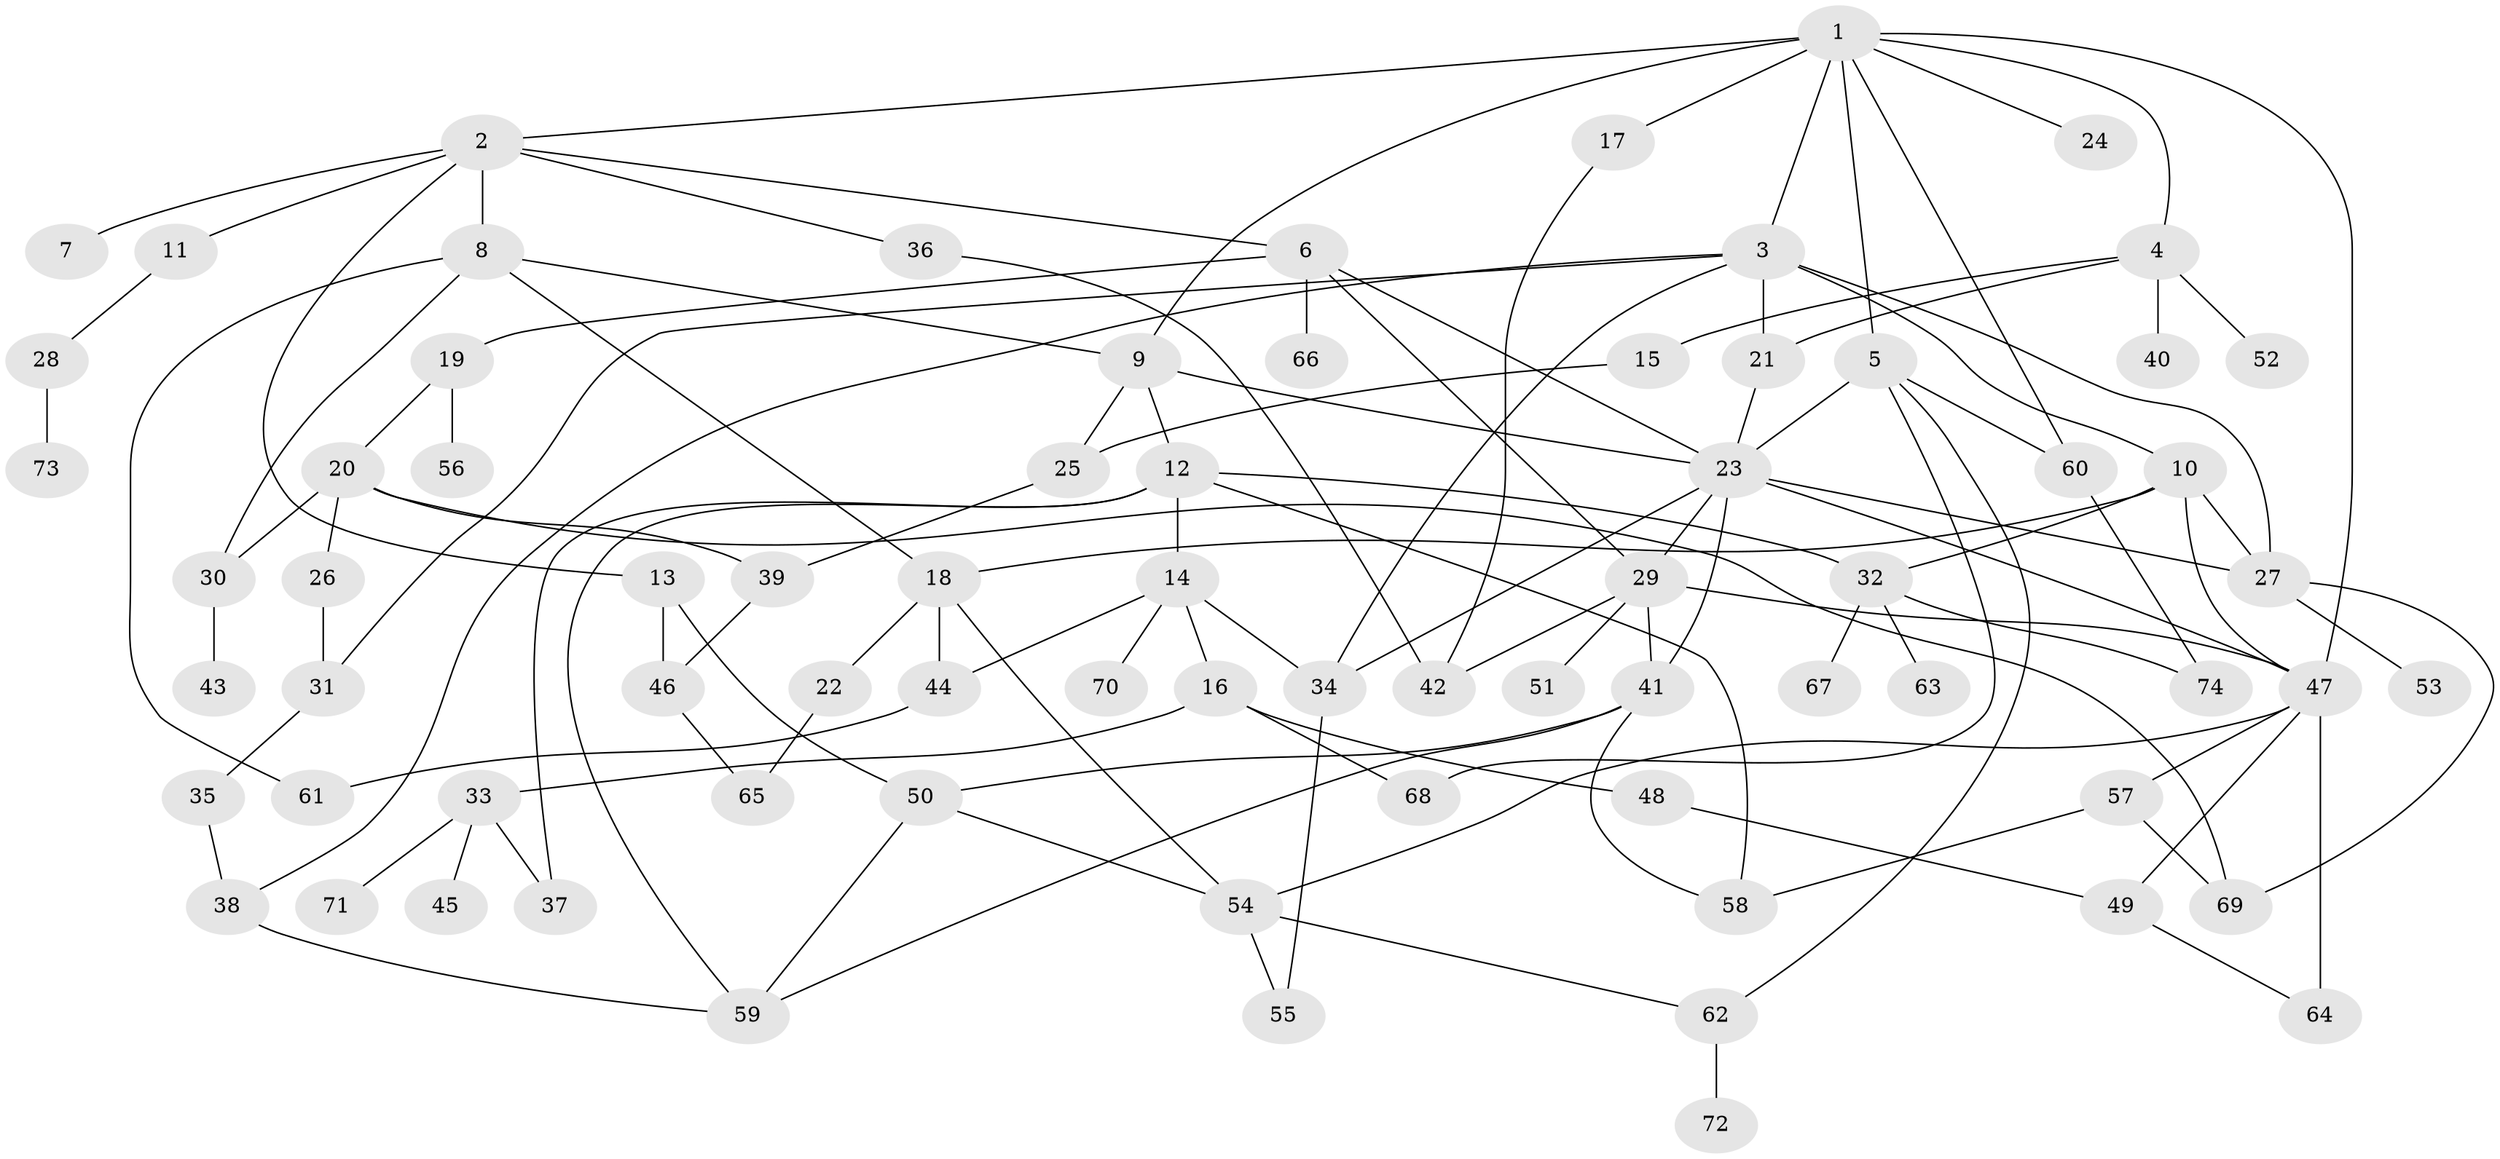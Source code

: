 // original degree distribution, {8: 0.013605442176870748, 7: 0.006802721088435374, 5: 0.06802721088435375, 4: 0.08163265306122448, 6: 0.04081632653061224, 2: 0.3333333333333333, 3: 0.23129251700680273, 1: 0.22448979591836735}
// Generated by graph-tools (version 1.1) at 2025/34/03/09/25 02:34:25]
// undirected, 74 vertices, 118 edges
graph export_dot {
graph [start="1"]
  node [color=gray90,style=filled];
  1;
  2;
  3;
  4;
  5;
  6;
  7;
  8;
  9;
  10;
  11;
  12;
  13;
  14;
  15;
  16;
  17;
  18;
  19;
  20;
  21;
  22;
  23;
  24;
  25;
  26;
  27;
  28;
  29;
  30;
  31;
  32;
  33;
  34;
  35;
  36;
  37;
  38;
  39;
  40;
  41;
  42;
  43;
  44;
  45;
  46;
  47;
  48;
  49;
  50;
  51;
  52;
  53;
  54;
  55;
  56;
  57;
  58;
  59;
  60;
  61;
  62;
  63;
  64;
  65;
  66;
  67;
  68;
  69;
  70;
  71;
  72;
  73;
  74;
  1 -- 2 [weight=1.0];
  1 -- 3 [weight=1.0];
  1 -- 4 [weight=1.0];
  1 -- 5 [weight=1.0];
  1 -- 9 [weight=1.0];
  1 -- 17 [weight=2.0];
  1 -- 24 [weight=1.0];
  1 -- 47 [weight=1.0];
  1 -- 60 [weight=1.0];
  2 -- 6 [weight=1.0];
  2 -- 7 [weight=1.0];
  2 -- 8 [weight=1.0];
  2 -- 11 [weight=1.0];
  2 -- 13 [weight=1.0];
  2 -- 36 [weight=1.0];
  3 -- 10 [weight=1.0];
  3 -- 21 [weight=1.0];
  3 -- 27 [weight=1.0];
  3 -- 31 [weight=1.0];
  3 -- 34 [weight=1.0];
  3 -- 38 [weight=1.0];
  4 -- 15 [weight=1.0];
  4 -- 21 [weight=1.0];
  4 -- 40 [weight=2.0];
  4 -- 52 [weight=1.0];
  5 -- 23 [weight=1.0];
  5 -- 60 [weight=1.0];
  5 -- 62 [weight=1.0];
  5 -- 68 [weight=1.0];
  6 -- 19 [weight=1.0];
  6 -- 23 [weight=1.0];
  6 -- 29 [weight=1.0];
  6 -- 66 [weight=1.0];
  8 -- 9 [weight=1.0];
  8 -- 18 [weight=1.0];
  8 -- 30 [weight=1.0];
  8 -- 61 [weight=1.0];
  9 -- 12 [weight=1.0];
  9 -- 23 [weight=1.0];
  9 -- 25 [weight=1.0];
  10 -- 18 [weight=1.0];
  10 -- 27 [weight=1.0];
  10 -- 32 [weight=1.0];
  10 -- 47 [weight=1.0];
  11 -- 28 [weight=1.0];
  12 -- 14 [weight=1.0];
  12 -- 32 [weight=1.0];
  12 -- 37 [weight=1.0];
  12 -- 58 [weight=1.0];
  12 -- 59 [weight=1.0];
  13 -- 46 [weight=1.0];
  13 -- 50 [weight=1.0];
  14 -- 16 [weight=1.0];
  14 -- 34 [weight=1.0];
  14 -- 44 [weight=1.0];
  14 -- 70 [weight=1.0];
  15 -- 25 [weight=1.0];
  16 -- 33 [weight=1.0];
  16 -- 48 [weight=1.0];
  16 -- 68 [weight=1.0];
  17 -- 42 [weight=2.0];
  18 -- 22 [weight=1.0];
  18 -- 44 [weight=1.0];
  18 -- 54 [weight=1.0];
  19 -- 20 [weight=1.0];
  19 -- 56 [weight=1.0];
  20 -- 26 [weight=1.0];
  20 -- 30 [weight=1.0];
  20 -- 39 [weight=1.0];
  20 -- 69 [weight=1.0];
  21 -- 23 [weight=1.0];
  22 -- 65 [weight=1.0];
  23 -- 27 [weight=1.0];
  23 -- 29 [weight=1.0];
  23 -- 34 [weight=1.0];
  23 -- 41 [weight=1.0];
  23 -- 47 [weight=1.0];
  25 -- 39 [weight=1.0];
  26 -- 31 [weight=1.0];
  27 -- 53 [weight=2.0];
  27 -- 69 [weight=1.0];
  28 -- 73 [weight=1.0];
  29 -- 41 [weight=1.0];
  29 -- 42 [weight=1.0];
  29 -- 47 [weight=1.0];
  29 -- 51 [weight=2.0];
  30 -- 43 [weight=1.0];
  31 -- 35 [weight=1.0];
  32 -- 63 [weight=1.0];
  32 -- 67 [weight=1.0];
  32 -- 74 [weight=1.0];
  33 -- 37 [weight=1.0];
  33 -- 45 [weight=1.0];
  33 -- 71 [weight=1.0];
  34 -- 55 [weight=1.0];
  35 -- 38 [weight=1.0];
  36 -- 42 [weight=1.0];
  38 -- 59 [weight=1.0];
  39 -- 46 [weight=1.0];
  41 -- 50 [weight=1.0];
  41 -- 58 [weight=1.0];
  41 -- 59 [weight=1.0];
  44 -- 61 [weight=1.0];
  46 -- 65 [weight=1.0];
  47 -- 49 [weight=1.0];
  47 -- 54 [weight=1.0];
  47 -- 57 [weight=1.0];
  47 -- 64 [weight=4.0];
  48 -- 49 [weight=1.0];
  49 -- 64 [weight=1.0];
  50 -- 54 [weight=1.0];
  50 -- 59 [weight=1.0];
  54 -- 55 [weight=1.0];
  54 -- 62 [weight=1.0];
  57 -- 58 [weight=1.0];
  57 -- 69 [weight=2.0];
  60 -- 74 [weight=1.0];
  62 -- 72 [weight=1.0];
}
